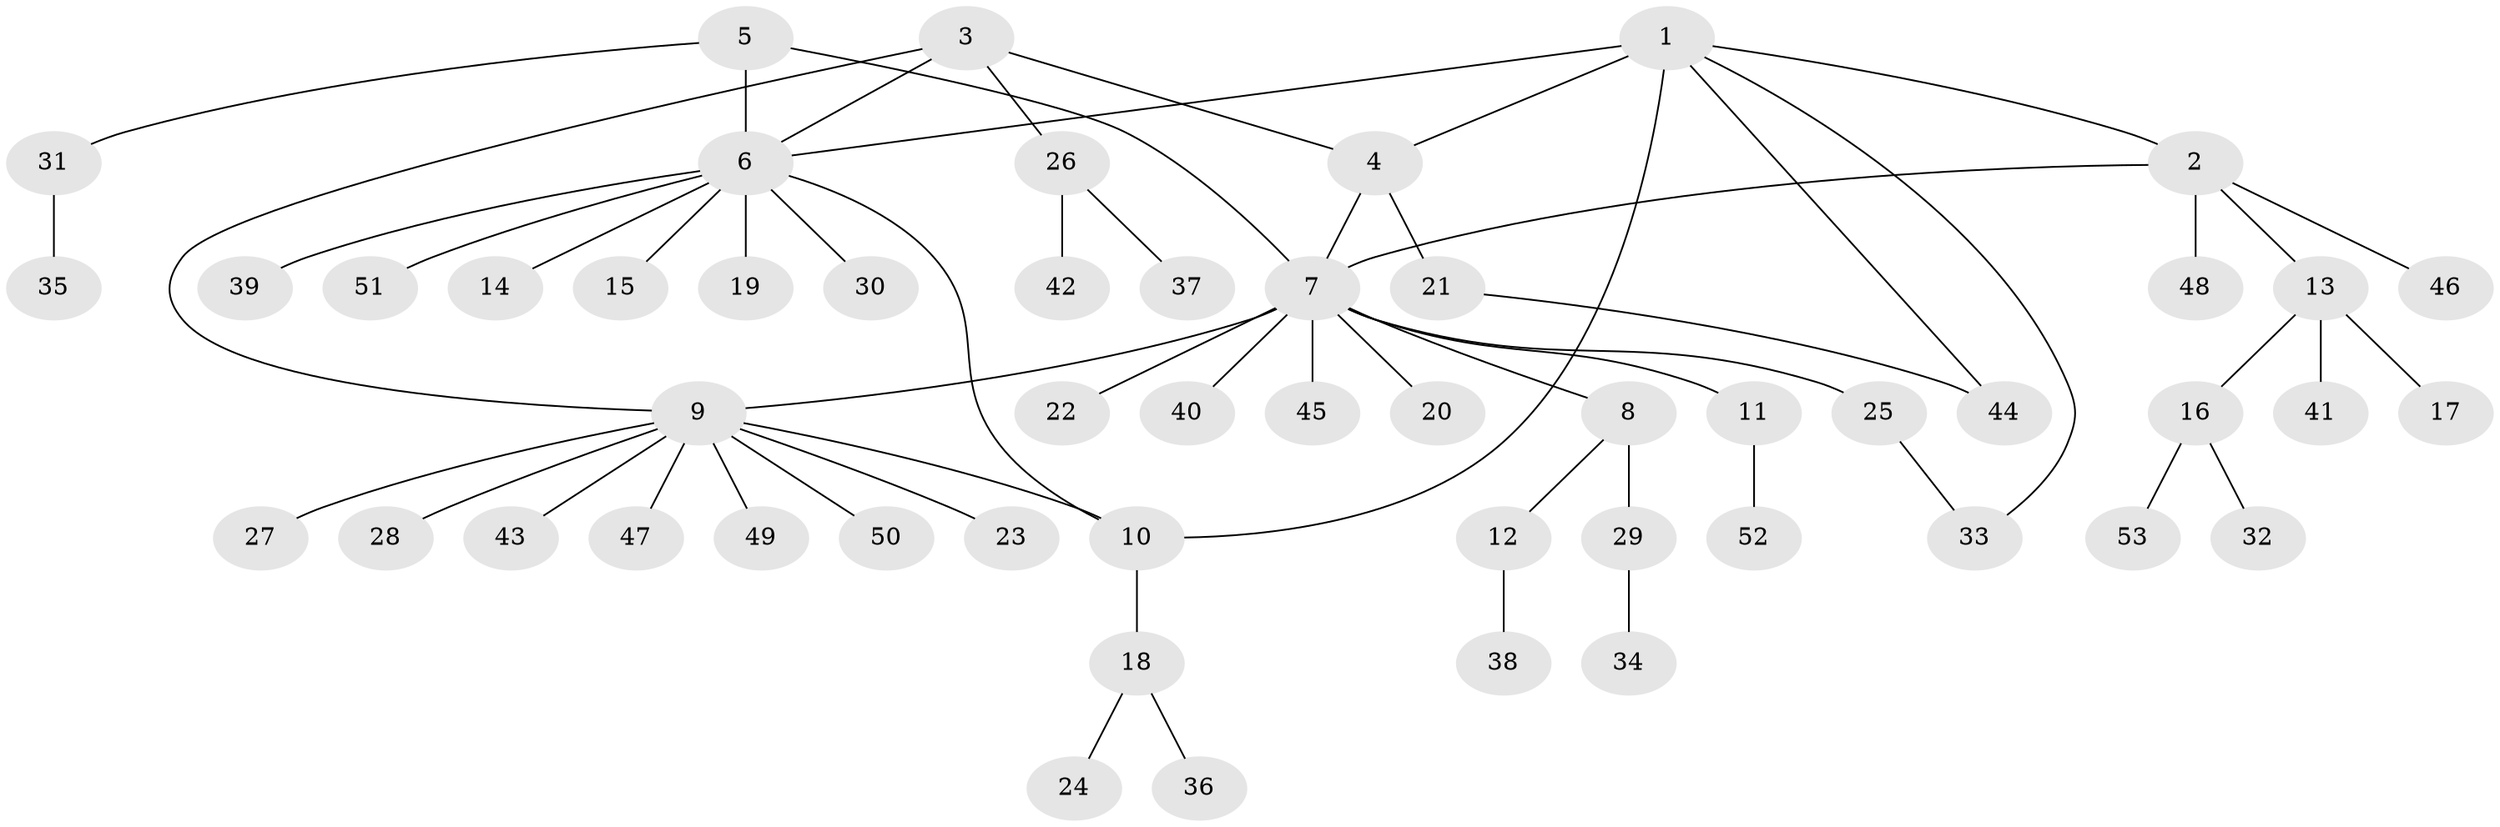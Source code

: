 // Generated by graph-tools (version 1.1) at 2025/02/03/09/25 03:02:40]
// undirected, 53 vertices, 60 edges
graph export_dot {
graph [start="1"]
  node [color=gray90,style=filled];
  1;
  2;
  3;
  4;
  5;
  6;
  7;
  8;
  9;
  10;
  11;
  12;
  13;
  14;
  15;
  16;
  17;
  18;
  19;
  20;
  21;
  22;
  23;
  24;
  25;
  26;
  27;
  28;
  29;
  30;
  31;
  32;
  33;
  34;
  35;
  36;
  37;
  38;
  39;
  40;
  41;
  42;
  43;
  44;
  45;
  46;
  47;
  48;
  49;
  50;
  51;
  52;
  53;
  1 -- 2;
  1 -- 4;
  1 -- 6;
  1 -- 10;
  1 -- 33;
  1 -- 44;
  2 -- 7;
  2 -- 13;
  2 -- 46;
  2 -- 48;
  3 -- 4;
  3 -- 6;
  3 -- 9;
  3 -- 26;
  4 -- 7;
  4 -- 21;
  5 -- 6;
  5 -- 7;
  5 -- 31;
  6 -- 10;
  6 -- 14;
  6 -- 15;
  6 -- 19;
  6 -- 30;
  6 -- 39;
  6 -- 51;
  7 -- 8;
  7 -- 9;
  7 -- 11;
  7 -- 20;
  7 -- 22;
  7 -- 25;
  7 -- 40;
  7 -- 45;
  8 -- 12;
  8 -- 29;
  9 -- 10;
  9 -- 23;
  9 -- 27;
  9 -- 28;
  9 -- 43;
  9 -- 47;
  9 -- 49;
  9 -- 50;
  10 -- 18;
  11 -- 52;
  12 -- 38;
  13 -- 16;
  13 -- 17;
  13 -- 41;
  16 -- 32;
  16 -- 53;
  18 -- 24;
  18 -- 36;
  21 -- 44;
  25 -- 33;
  26 -- 37;
  26 -- 42;
  29 -- 34;
  31 -- 35;
}

